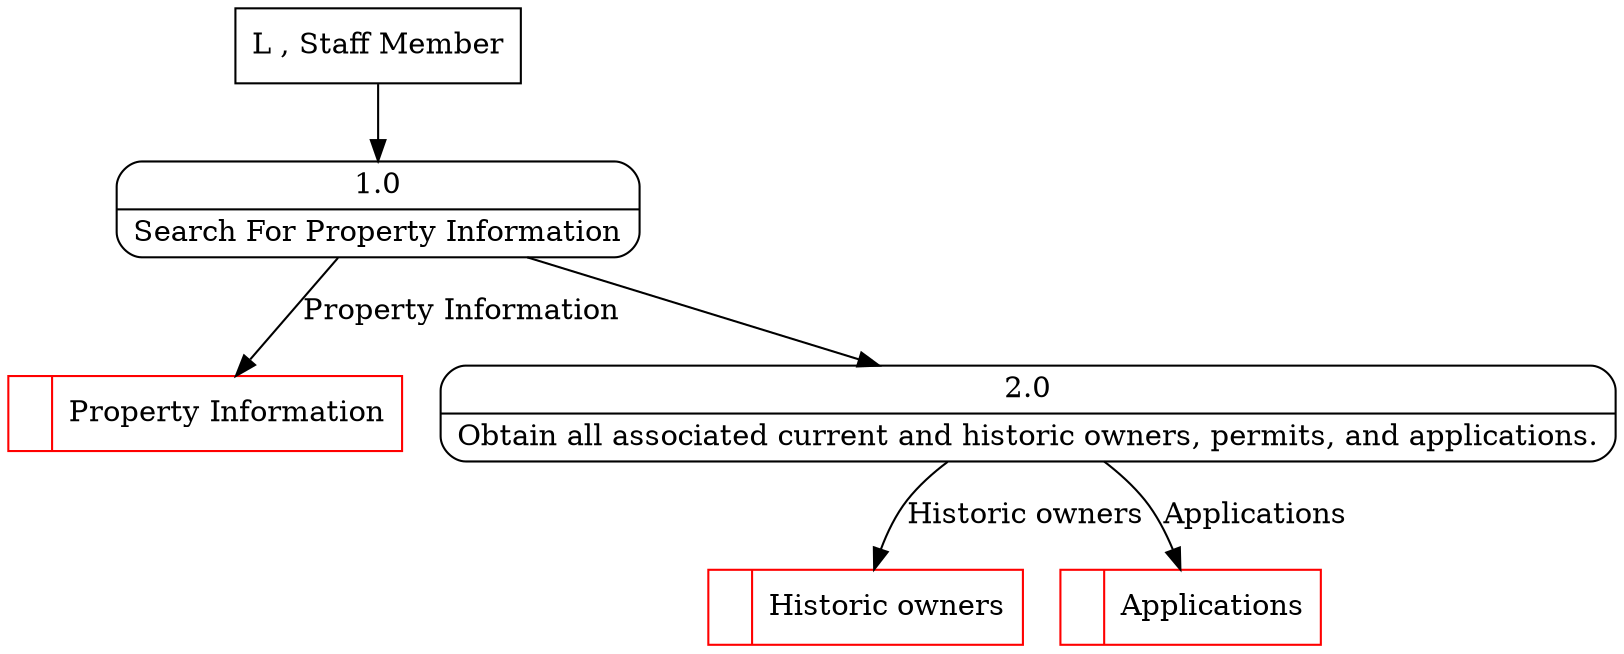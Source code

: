 digraph dfd2{ 
node[shape=record]
200 [label="<f0>  |<f1> Property Information " color=red];
201 [label="L , Staff Member" shape=box];
202 [label="{<f0> 1.0|<f1> Search For Property Information }" shape=Mrecord];
2 [label="{<f0> 2.0|<f1> Obtain all associated current and historic owners, permits, and applications. }" shape=Mrecord];
202 -> 2
1001 [label="<f0>  |<f1> Historic owners " color=red];
2 -> 1001 [label="Historic owners"]
1003 [label="<f0>  |<f1> Applications " color=red];
2 -> 1003 [label="Applications"]
201 -> 202
202 -> 200 [label="Property Information"]
}